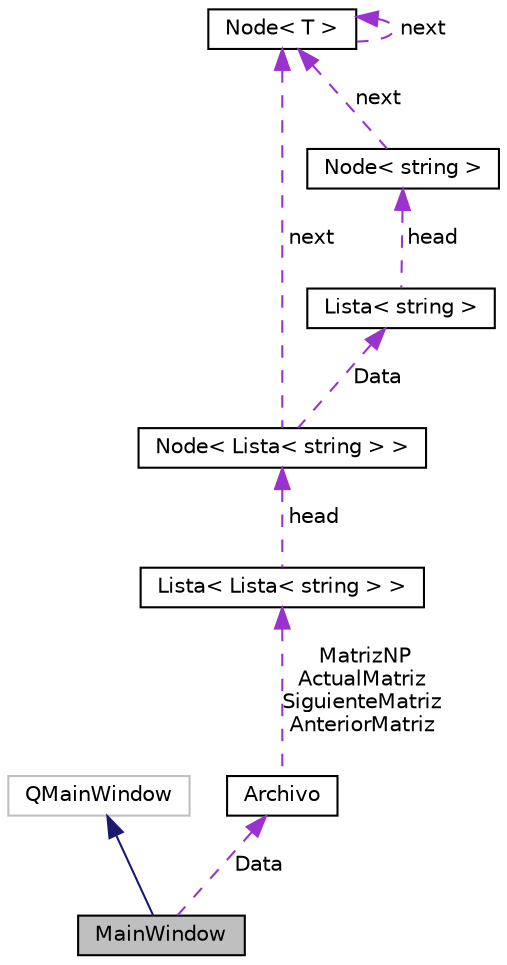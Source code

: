 digraph "MainWindow"
{
  edge [fontname="Helvetica",fontsize="10",labelfontname="Helvetica",labelfontsize="10"];
  node [fontname="Helvetica",fontsize="10",shape=record];
  Node2 [label="MainWindow",height=0.2,width=0.4,color="black", fillcolor="grey75", style="filled", fontcolor="black"];
  Node3 -> Node2 [dir="back",color="midnightblue",fontsize="10",style="solid",fontname="Helvetica"];
  Node3 [label="QMainWindow",height=0.2,width=0.4,color="grey75", fillcolor="white", style="filled"];
  Node4 -> Node2 [dir="back",color="darkorchid3",fontsize="10",style="dashed",label=" Data" ,fontname="Helvetica"];
  Node4 [label="Archivo",height=0.2,width=0.4,color="black", fillcolor="white", style="filled",URL="$classArchivo.html",tooltip="Esta clase se encarga de gestionar los datos del programa. "];
  Node5 -> Node4 [dir="back",color="darkorchid3",fontsize="10",style="dashed",label=" MatrizNP\nActualMatriz\nSiguienteMatriz\nAnteriorMatriz" ,fontname="Helvetica"];
  Node5 [label="Lista\< Lista\< string \> \>",height=0.2,width=0.4,color="black", fillcolor="white", style="filled",URL="$classLista.html"];
  Node6 -> Node5 [dir="back",color="darkorchid3",fontsize="10",style="dashed",label=" head" ,fontname="Helvetica"];
  Node6 [label="Node\< Lista\< string \> \>",height=0.2,width=0.4,color="black", fillcolor="white", style="filled",URL="$classNode.html"];
  Node7 -> Node6 [dir="back",color="darkorchid3",fontsize="10",style="dashed",label=" next" ,fontname="Helvetica"];
  Node7 [label="Node\< T \>",height=0.2,width=0.4,color="black", fillcolor="white", style="filled",URL="$classNode.html",tooltip="Conforma la lista. "];
  Node7 -> Node7 [dir="back",color="darkorchid3",fontsize="10",style="dashed",label=" next" ,fontname="Helvetica"];
  Node8 -> Node6 [dir="back",color="darkorchid3",fontsize="10",style="dashed",label=" Data" ,fontname="Helvetica"];
  Node8 [label="Lista\< string \>",height=0.2,width=0.4,color="black", fillcolor="white", style="filled",URL="$classLista.html"];
  Node9 -> Node8 [dir="back",color="darkorchid3",fontsize="10",style="dashed",label=" head" ,fontname="Helvetica"];
  Node9 [label="Node\< string \>",height=0.2,width=0.4,color="black", fillcolor="white", style="filled",URL="$classNode.html"];
  Node7 -> Node9 [dir="back",color="darkorchid3",fontsize="10",style="dashed",label=" next" ,fontname="Helvetica"];
}
